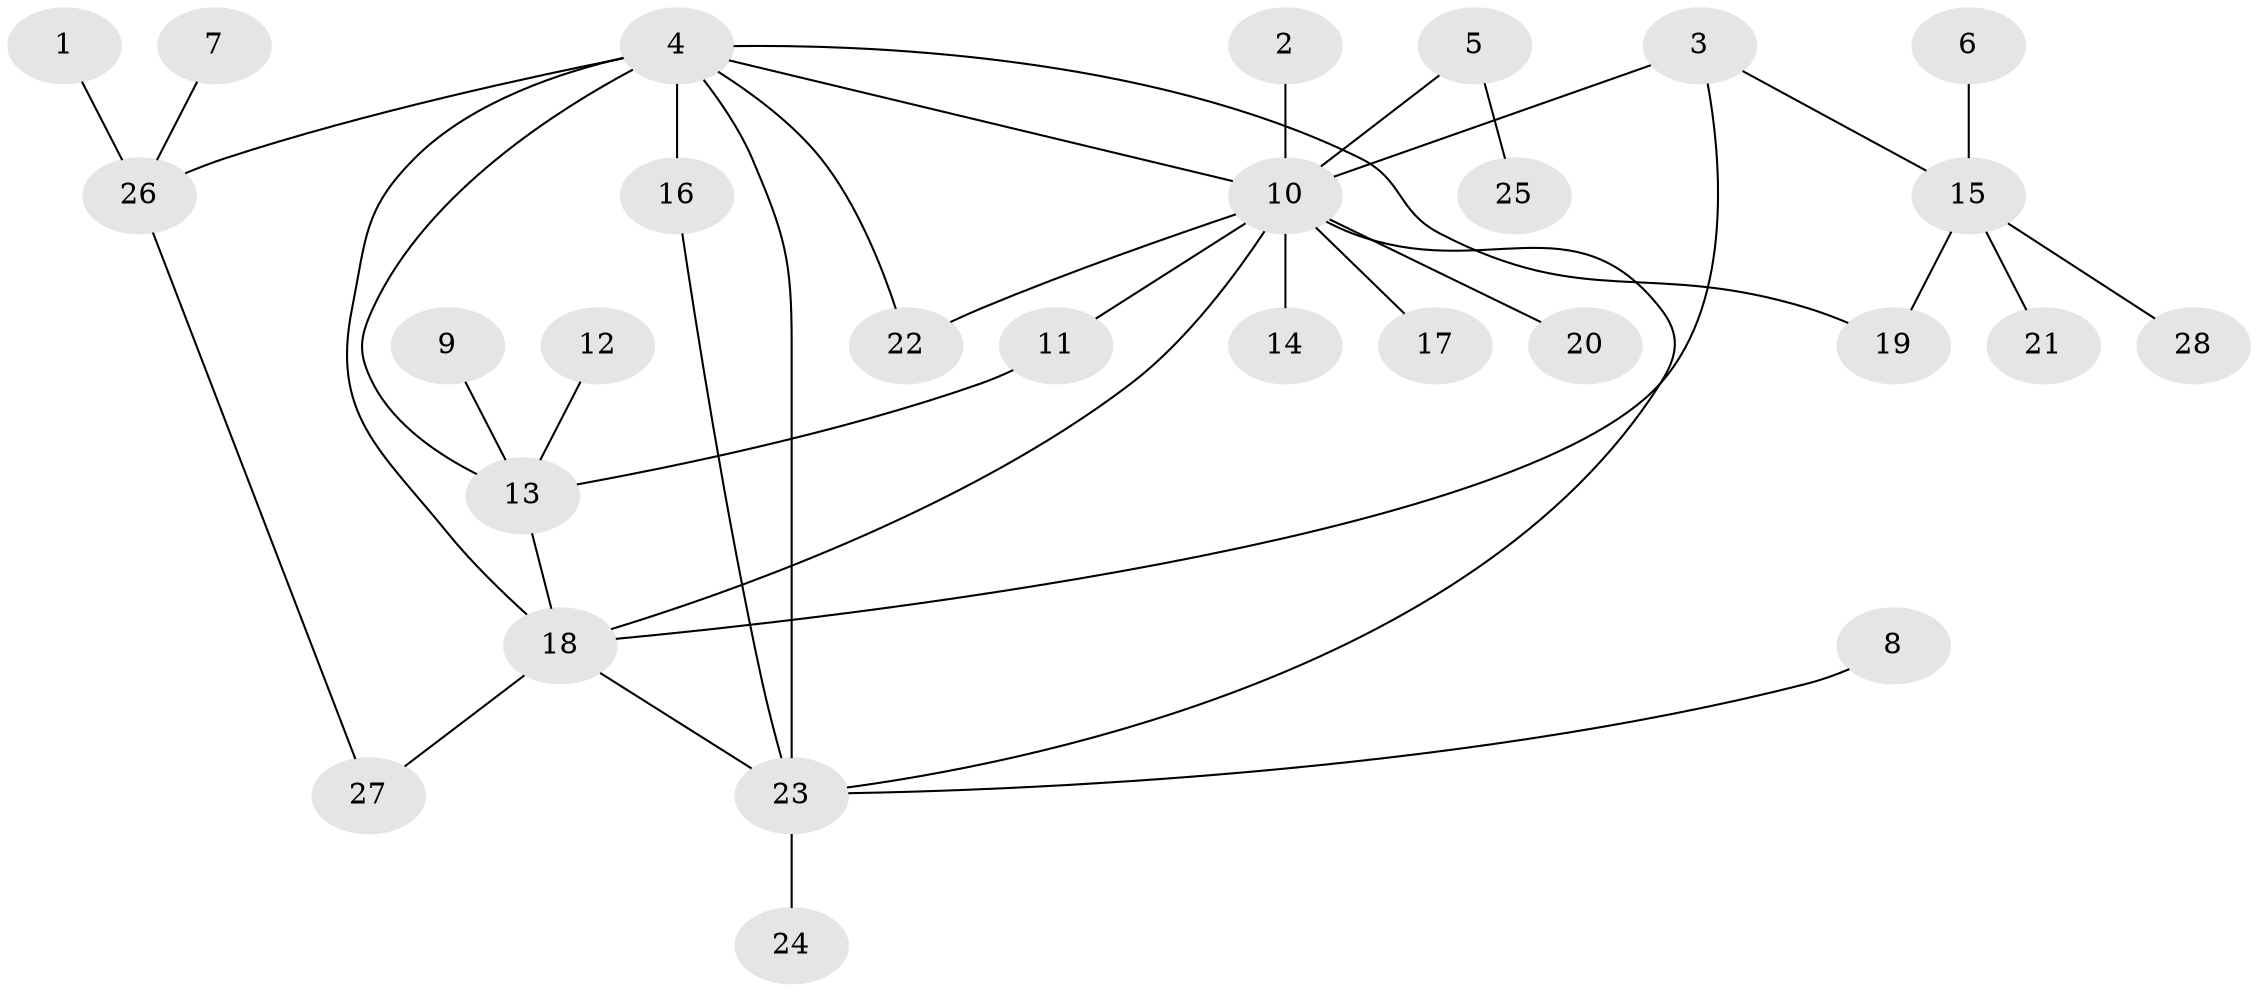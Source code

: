 // original degree distribution, {3: 0.1346153846153846, 6: 0.057692307692307696, 8: 0.019230769230769232, 5: 0.038461538461538464, 13: 0.019230769230769232, 7: 0.038461538461538464, 1: 0.5769230769230769, 2: 0.11538461538461539}
// Generated by graph-tools (version 1.1) at 2025/02/03/09/25 03:02:41]
// undirected, 28 vertices, 37 edges
graph export_dot {
graph [start="1"]
  node [color=gray90,style=filled];
  1;
  2;
  3;
  4;
  5;
  6;
  7;
  8;
  9;
  10;
  11;
  12;
  13;
  14;
  15;
  16;
  17;
  18;
  19;
  20;
  21;
  22;
  23;
  24;
  25;
  26;
  27;
  28;
  1 -- 26 [weight=1.0];
  2 -- 10 [weight=1.0];
  3 -- 10 [weight=1.0];
  3 -- 15 [weight=1.0];
  3 -- 18 [weight=1.0];
  4 -- 10 [weight=1.0];
  4 -- 13 [weight=2.0];
  4 -- 16 [weight=2.0];
  4 -- 18 [weight=1.0];
  4 -- 19 [weight=1.0];
  4 -- 22 [weight=1.0];
  4 -- 23 [weight=1.0];
  4 -- 26 [weight=1.0];
  5 -- 10 [weight=1.0];
  5 -- 25 [weight=1.0];
  6 -- 15 [weight=1.0];
  7 -- 26 [weight=1.0];
  8 -- 23 [weight=1.0];
  9 -- 13 [weight=1.0];
  10 -- 11 [weight=1.0];
  10 -- 14 [weight=1.0];
  10 -- 17 [weight=1.0];
  10 -- 18 [weight=1.0];
  10 -- 20 [weight=1.0];
  10 -- 22 [weight=1.0];
  10 -- 23 [weight=1.0];
  11 -- 13 [weight=1.0];
  12 -- 13 [weight=1.0];
  13 -- 18 [weight=1.0];
  15 -- 19 [weight=1.0];
  15 -- 21 [weight=1.0];
  15 -- 28 [weight=1.0];
  16 -- 23 [weight=1.0];
  18 -- 23 [weight=1.0];
  18 -- 27 [weight=1.0];
  23 -- 24 [weight=1.0];
  26 -- 27 [weight=1.0];
}
